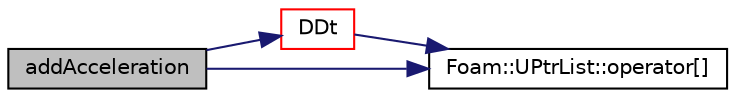 digraph "addAcceleration"
{
  bgcolor="transparent";
  edge [fontname="Helvetica",fontsize="10",labelfontname="Helvetica",labelfontsize="10"];
  node [fontname="Helvetica",fontsize="10",shape=record];
  rankdir="LR";
  Node318 [label="addAcceleration",height=0.2,width=0.4,color="black", fillcolor="grey75", style="filled", fontcolor="black"];
  Node318 -> Node319 [color="midnightblue",fontsize="10",style="solid",fontname="Helvetica"];
  Node319 [label="DDt",height=0.2,width=0.4,color="red",URL="$a22685.html#aead67749dbc72aa671520c08bf846a87",tooltip="Return the frame acceleration. "];
  Node319 -> Node323 [color="midnightblue",fontsize="10",style="solid",fontname="Helvetica"];
  Node323 [label="Foam::UPtrList::operator[]",height=0.2,width=0.4,color="black",URL="$a27101.html#a92eab3a97cd59afdf63a26b0a90642a9",tooltip="Return element const reference. "];
  Node318 -> Node323 [color="midnightblue",fontsize="10",style="solid",fontname="Helvetica"];
}
